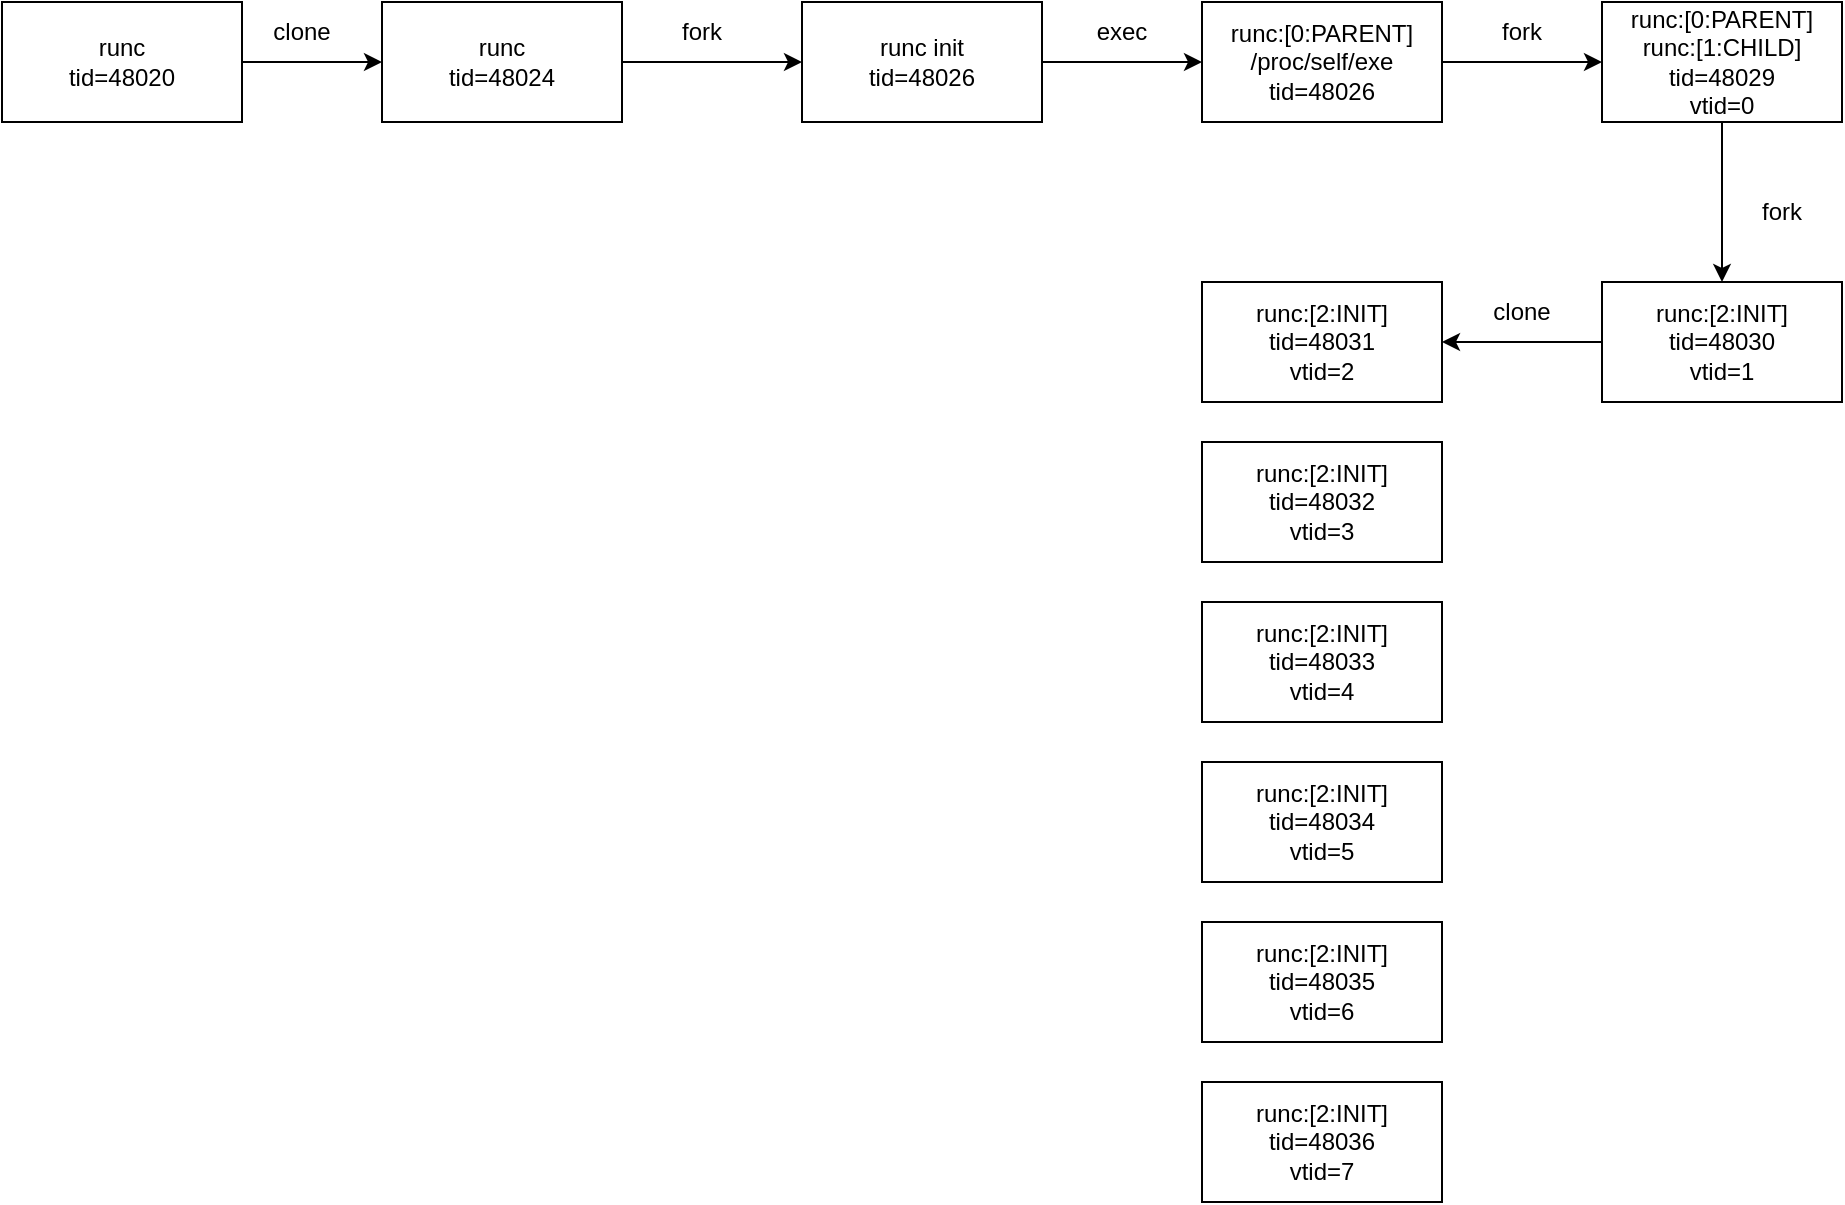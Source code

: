 <mxfile version="16.2.4" type="github">
  <diagram id="Ybvla86FJAiDTcOJxf7-" name="Page-1">
    <mxGraphModel dx="2434" dy="1144" grid="1" gridSize="10" guides="1" tooltips="1" connect="1" arrows="1" fold="1" page="1" pageScale="1" pageWidth="827" pageHeight="1169" math="0" shadow="0">
      <root>
        <mxCell id="0" />
        <mxCell id="1" parent="0" />
        <mxCell id="JA2z67xEsf-Lq8oUfWYJ-3" style="edgeStyle=orthogonalEdgeStyle;rounded=0;orthogonalLoop=1;jettySize=auto;html=1;exitX=1;exitY=0.5;exitDx=0;exitDy=0;entryX=0;entryY=0.5;entryDx=0;entryDy=0;" edge="1" parent="1" source="JA2z67xEsf-Lq8oUfWYJ-1" target="JA2z67xEsf-Lq8oUfWYJ-2">
          <mxGeometry relative="1" as="geometry" />
        </mxCell>
        <mxCell id="JA2z67xEsf-Lq8oUfWYJ-1" value="runc&lt;br&gt;tid=&lt;span&gt;48024&lt;/span&gt;&lt;div class=&quot;okr-block-clipboard&quot;&gt;&lt;/div&gt;" style="rounded=0;whiteSpace=wrap;html=1;" vertex="1" parent="1">
          <mxGeometry x="-790" y="500" width="120" height="60" as="geometry" />
        </mxCell>
        <mxCell id="JA2z67xEsf-Lq8oUfWYJ-10" style="edgeStyle=orthogonalEdgeStyle;rounded=0;orthogonalLoop=1;jettySize=auto;html=1;exitX=1;exitY=0.5;exitDx=0;exitDy=0;entryX=0;entryY=0.5;entryDx=0;entryDy=0;" edge="1" parent="1" source="JA2z67xEsf-Lq8oUfWYJ-2" target="JA2z67xEsf-Lq8oUfWYJ-9">
          <mxGeometry relative="1" as="geometry" />
        </mxCell>
        <mxCell id="JA2z67xEsf-Lq8oUfWYJ-2" value="runc init&lt;br&gt;tid=&lt;span&gt;48026&lt;/span&gt;&lt;div class=&quot;okr-block-clipboard&quot;&gt;&lt;/div&gt;" style="rounded=0;whiteSpace=wrap;html=1;" vertex="1" parent="1">
          <mxGeometry x="-580" y="500" width="120" height="60" as="geometry" />
        </mxCell>
        <mxCell id="JA2z67xEsf-Lq8oUfWYJ-4" value="fork" style="text;html=1;strokeColor=none;fillColor=none;align=center;verticalAlign=middle;whiteSpace=wrap;rounded=0;" vertex="1" parent="1">
          <mxGeometry x="-660" y="500" width="60" height="30" as="geometry" />
        </mxCell>
        <mxCell id="JA2z67xEsf-Lq8oUfWYJ-16" style="edgeStyle=orthogonalEdgeStyle;rounded=0;orthogonalLoop=1;jettySize=auto;html=1;exitX=0.5;exitY=1;exitDx=0;exitDy=0;entryX=0.5;entryY=0;entryDx=0;entryDy=0;" edge="1" parent="1" source="JA2z67xEsf-Lq8oUfWYJ-5" target="JA2z67xEsf-Lq8oUfWYJ-6">
          <mxGeometry relative="1" as="geometry" />
        </mxCell>
        <mxCell id="JA2z67xEsf-Lq8oUfWYJ-5" value="&lt;div class=&quot;okr-block-clipboard&quot;&gt;&lt;/div&gt;&lt;div&gt; runc:[0:PARENT]&lt;/div&gt;&lt;div&gt;runc:[1:CHILD]&lt;br&gt;&lt;/div&gt;tid=48029&lt;br&gt;vtid=0" style="rounded=0;whiteSpace=wrap;html=1;" vertex="1" parent="1">
          <mxGeometry x="-180" y="500" width="120" height="60" as="geometry" />
        </mxCell>
        <mxCell id="JA2z67xEsf-Lq8oUfWYJ-19" style="edgeStyle=orthogonalEdgeStyle;rounded=0;orthogonalLoop=1;jettySize=auto;html=1;exitX=0;exitY=0.5;exitDx=0;exitDy=0;entryX=1;entryY=0.5;entryDx=0;entryDy=0;" edge="1" parent="1" source="JA2z67xEsf-Lq8oUfWYJ-6" target="JA2z67xEsf-Lq8oUfWYJ-18">
          <mxGeometry relative="1" as="geometry" />
        </mxCell>
        <mxCell id="JA2z67xEsf-Lq8oUfWYJ-6" value="&lt;div class=&quot;okr-block-clipboard&quot;&gt;&lt;/div&gt;&lt;div&gt;&lt;div class=&quot;okr-block-clipboard&quot;&gt;&lt;/div&gt;&lt;div&gt;runc:[2:INIT]&lt;/div&gt;&lt;/div&gt;tid=&lt;span&gt;48030&lt;br&gt;vtid=1&lt;br&gt;&lt;/span&gt;&lt;div class=&quot;okr-block-clipboard&quot;&gt;&lt;/div&gt;" style="rounded=0;whiteSpace=wrap;html=1;" vertex="1" parent="1">
          <mxGeometry x="-180" y="640" width="120" height="60" as="geometry" />
        </mxCell>
        <mxCell id="JA2z67xEsf-Lq8oUfWYJ-12" style="edgeStyle=orthogonalEdgeStyle;rounded=0;orthogonalLoop=1;jettySize=auto;html=1;exitX=1;exitY=0.5;exitDx=0;exitDy=0;entryX=0;entryY=0.5;entryDx=0;entryDy=0;" edge="1" parent="1" source="JA2z67xEsf-Lq8oUfWYJ-8" target="JA2z67xEsf-Lq8oUfWYJ-1">
          <mxGeometry relative="1" as="geometry" />
        </mxCell>
        <mxCell id="JA2z67xEsf-Lq8oUfWYJ-8" value="runc&lt;br&gt;tid=48020" style="rounded=0;whiteSpace=wrap;html=1;" vertex="1" parent="1">
          <mxGeometry x="-980" y="500" width="120" height="60" as="geometry" />
        </mxCell>
        <mxCell id="JA2z67xEsf-Lq8oUfWYJ-14" style="edgeStyle=orthogonalEdgeStyle;rounded=0;orthogonalLoop=1;jettySize=auto;html=1;exitX=1;exitY=0.5;exitDx=0;exitDy=0;entryX=0;entryY=0.5;entryDx=0;entryDy=0;" edge="1" parent="1" source="JA2z67xEsf-Lq8oUfWYJ-9" target="JA2z67xEsf-Lq8oUfWYJ-5">
          <mxGeometry relative="1" as="geometry" />
        </mxCell>
        <mxCell id="JA2z67xEsf-Lq8oUfWYJ-9" value="runc:[0:PARENT]&lt;br&gt;/proc/self/exe&lt;br&gt;tid=48026" style="rounded=0;whiteSpace=wrap;html=1;" vertex="1" parent="1">
          <mxGeometry x="-380" y="500" width="120" height="60" as="geometry" />
        </mxCell>
        <mxCell id="JA2z67xEsf-Lq8oUfWYJ-11" value="exec" style="text;html=1;strokeColor=none;fillColor=none;align=center;verticalAlign=middle;whiteSpace=wrap;rounded=0;" vertex="1" parent="1">
          <mxGeometry x="-450" y="500" width="60" height="30" as="geometry" />
        </mxCell>
        <mxCell id="JA2z67xEsf-Lq8oUfWYJ-13" value="clone" style="text;html=1;strokeColor=none;fillColor=none;align=center;verticalAlign=middle;whiteSpace=wrap;rounded=0;" vertex="1" parent="1">
          <mxGeometry x="-860" y="500" width="60" height="30" as="geometry" />
        </mxCell>
        <mxCell id="JA2z67xEsf-Lq8oUfWYJ-15" value="fork" style="text;html=1;strokeColor=none;fillColor=none;align=center;verticalAlign=middle;whiteSpace=wrap;rounded=0;" vertex="1" parent="1">
          <mxGeometry x="-250" y="500" width="60" height="30" as="geometry" />
        </mxCell>
        <mxCell id="JA2z67xEsf-Lq8oUfWYJ-17" value="fork" style="text;html=1;strokeColor=none;fillColor=none;align=center;verticalAlign=middle;whiteSpace=wrap;rounded=0;" vertex="1" parent="1">
          <mxGeometry x="-120" y="590" width="60" height="30" as="geometry" />
        </mxCell>
        <mxCell id="JA2z67xEsf-Lq8oUfWYJ-18" value="&lt;div class=&quot;okr-block-clipboard&quot;&gt;&lt;/div&gt;&lt;div&gt;&lt;div class=&quot;okr-block-clipboard&quot;&gt;&lt;/div&gt;&lt;div&gt;runc:[2:INIT]&lt;/div&gt;&lt;/div&gt;tid=&lt;span&gt;48031&lt;br&gt;vtid=2&lt;br&gt;&lt;/span&gt;&lt;div class=&quot;okr-block-clipboard&quot;&gt;&lt;/div&gt;" style="rounded=0;whiteSpace=wrap;html=1;" vertex="1" parent="1">
          <mxGeometry x="-380" y="640" width="120" height="60" as="geometry" />
        </mxCell>
        <mxCell id="JA2z67xEsf-Lq8oUfWYJ-20" value="clone" style="text;html=1;strokeColor=none;fillColor=none;align=center;verticalAlign=middle;whiteSpace=wrap;rounded=0;" vertex="1" parent="1">
          <mxGeometry x="-250" y="640" width="60" height="30" as="geometry" />
        </mxCell>
        <mxCell id="JA2z67xEsf-Lq8oUfWYJ-21" value="&lt;div class=&quot;okr-block-clipboard&quot;&gt;&lt;/div&gt;&lt;div&gt;&lt;div class=&quot;okr-block-clipboard&quot;&gt;&lt;/div&gt;&lt;div&gt;runc:[2:INIT]&lt;/div&gt;&lt;/div&gt;tid=&lt;span&gt;48032&lt;br&gt;vtid=3&lt;br&gt;&lt;/span&gt;&lt;div class=&quot;okr-block-clipboard&quot;&gt;&lt;/div&gt;" style="rounded=0;whiteSpace=wrap;html=1;" vertex="1" parent="1">
          <mxGeometry x="-380" y="720" width="120" height="60" as="geometry" />
        </mxCell>
        <mxCell id="JA2z67xEsf-Lq8oUfWYJ-22" value="&lt;div class=&quot;okr-block-clipboard&quot;&gt;&lt;/div&gt;&lt;div&gt;&lt;div class=&quot;okr-block-clipboard&quot;&gt;&lt;/div&gt;&lt;div&gt;runc:[2:INIT]&lt;/div&gt;&lt;/div&gt;tid=&lt;span&gt;48033&lt;br&gt;vtid=4&lt;br&gt;&lt;/span&gt;&lt;div class=&quot;okr-block-clipboard&quot;&gt;&lt;/div&gt;" style="rounded=0;whiteSpace=wrap;html=1;" vertex="1" parent="1">
          <mxGeometry x="-380" y="800" width="120" height="60" as="geometry" />
        </mxCell>
        <mxCell id="JA2z67xEsf-Lq8oUfWYJ-23" value="&lt;div class=&quot;okr-block-clipboard&quot;&gt;&lt;/div&gt;&lt;div&gt;&lt;div class=&quot;okr-block-clipboard&quot;&gt;&lt;/div&gt;&lt;div&gt;runc:[2:INIT]&lt;/div&gt;&lt;/div&gt;tid=&lt;span&gt;48034&lt;br&gt;vtid=5&lt;br&gt;&lt;/span&gt;&lt;div class=&quot;okr-block-clipboard&quot;&gt;&lt;/div&gt;" style="rounded=0;whiteSpace=wrap;html=1;" vertex="1" parent="1">
          <mxGeometry x="-380" y="880" width="120" height="60" as="geometry" />
        </mxCell>
        <mxCell id="JA2z67xEsf-Lq8oUfWYJ-24" value="&lt;div class=&quot;okr-block-clipboard&quot;&gt;&lt;/div&gt;&lt;div&gt;&lt;div class=&quot;okr-block-clipboard&quot;&gt;&lt;/div&gt;&lt;div&gt;runc:[2:INIT]&lt;/div&gt;&lt;/div&gt;tid=&lt;span&gt;48035&lt;br&gt;vtid=6&lt;br&gt;&lt;/span&gt;&lt;div class=&quot;okr-block-clipboard&quot;&gt;&lt;/div&gt;" style="rounded=0;whiteSpace=wrap;html=1;" vertex="1" parent="1">
          <mxGeometry x="-380" y="960" width="120" height="60" as="geometry" />
        </mxCell>
        <mxCell id="JA2z67xEsf-Lq8oUfWYJ-25" value="&lt;div class=&quot;okr-block-clipboard&quot;&gt;&lt;/div&gt;&lt;div&gt;&lt;div class=&quot;okr-block-clipboard&quot;&gt;&lt;/div&gt;&lt;div&gt;runc:[2:INIT]&lt;/div&gt;&lt;/div&gt;tid=&lt;span&gt;48036&lt;br&gt;vtid=7&lt;br&gt;&lt;/span&gt;&lt;div class=&quot;okr-block-clipboard&quot;&gt;&lt;/div&gt;" style="rounded=0;whiteSpace=wrap;html=1;" vertex="1" parent="1">
          <mxGeometry x="-380" y="1040" width="120" height="60" as="geometry" />
        </mxCell>
      </root>
    </mxGraphModel>
  </diagram>
</mxfile>
